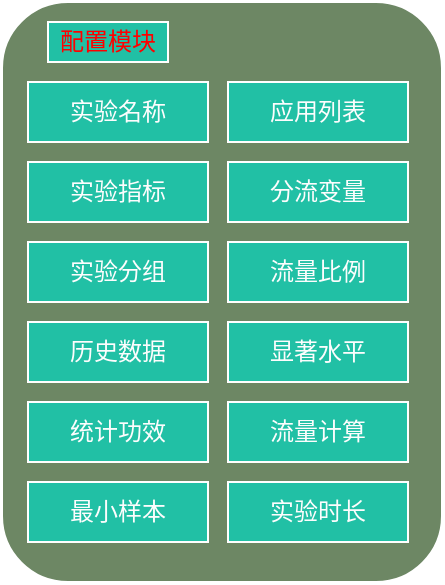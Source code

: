<mxfile version="14.6.13" type="github">
  <diagram id="2mGwdzLx8Ha6aLXs8T1y" name="Page-1">
    <mxGraphModel dx="1426" dy="914" grid="1" gridSize="10" guides="1" tooltips="1" connect="1" arrows="1" fold="1" page="1" pageScale="1" pageWidth="827" pageHeight="1169" math="0" shadow="0">
      <root>
        <mxCell id="0" />
        <mxCell id="1" parent="0" />
        <mxCell id="-Br32BE-vh_sqY5txvh9-13" value="" style="rounded=1;whiteSpace=wrap;html=1;fillColor=#6d8764;fontColor=#ffffff;strokeColor=#FFFFFF;" vertex="1" parent="1">
          <mxGeometry x="167" y="190" width="220" height="290" as="geometry" />
        </mxCell>
        <mxCell id="-Br32BE-vh_sqY5txvh9-1" value="实验名称" style="rounded=0;whiteSpace=wrap;html=1;fillColor=#21C0A5;fontColor=#FDFDFD;strokeColor=#FFFFFF;" vertex="1" parent="1">
          <mxGeometry x="180" y="230" width="90" height="30" as="geometry" />
        </mxCell>
        <mxCell id="-Br32BE-vh_sqY5txvh9-2" value="实验时长" style="rounded=0;whiteSpace=wrap;html=1;fillColor=#21C0A5;fontColor=#FDFDFD;strokeColor=#FFFFFF;" vertex="1" parent="1">
          <mxGeometry x="280" y="430" width="90" height="30" as="geometry" />
        </mxCell>
        <mxCell id="-Br32BE-vh_sqY5txvh9-3" value="应用列表" style="rounded=0;whiteSpace=wrap;html=1;fillColor=#21C0A5;fontColor=#FDFDFD;strokeColor=#FFFFFF;" vertex="1" parent="1">
          <mxGeometry x="280" y="230" width="90" height="30" as="geometry" />
        </mxCell>
        <mxCell id="-Br32BE-vh_sqY5txvh9-4" value="实验指标" style="rounded=0;whiteSpace=wrap;html=1;fillColor=#21C0A5;fontColor=#FDFDFD;strokeColor=#FFFFFF;" vertex="1" parent="1">
          <mxGeometry x="180" y="270" width="90" height="30" as="geometry" />
        </mxCell>
        <mxCell id="-Br32BE-vh_sqY5txvh9-5" value="分流变量" style="rounded=0;whiteSpace=wrap;html=1;fillColor=#21C0A5;fontColor=#FDFDFD;strokeColor=#FFFFFF;" vertex="1" parent="1">
          <mxGeometry x="280" y="270" width="90" height="30" as="geometry" />
        </mxCell>
        <mxCell id="-Br32BE-vh_sqY5txvh9-6" value="流量计算" style="rounded=0;whiteSpace=wrap;html=1;fillColor=#21C0A5;fontColor=#FDFDFD;strokeColor=#FFFFFF;" vertex="1" parent="1">
          <mxGeometry x="280" y="390" width="90" height="30" as="geometry" />
        </mxCell>
        <mxCell id="-Br32BE-vh_sqY5txvh9-7" value="流量比例" style="rounded=0;whiteSpace=wrap;html=1;fillColor=#21C0A5;fontColor=#FDFDFD;strokeColor=#FFFFFF;" vertex="1" parent="1">
          <mxGeometry x="280" y="310" width="90" height="30" as="geometry" />
        </mxCell>
        <mxCell id="-Br32BE-vh_sqY5txvh9-8" value="实验分组" style="rounded=0;whiteSpace=wrap;html=1;fillColor=#21C0A5;fontColor=#FDFDFD;strokeColor=#FFFFFF;" vertex="1" parent="1">
          <mxGeometry x="180" y="310" width="90" height="30" as="geometry" />
        </mxCell>
        <mxCell id="-Br32BE-vh_sqY5txvh9-9" value="最小样本" style="rounded=0;whiteSpace=wrap;html=1;fillColor=#21C0A5;fontColor=#FDFDFD;strokeColor=#FFFFFF;" vertex="1" parent="1">
          <mxGeometry x="180" y="430" width="90" height="30" as="geometry" />
        </mxCell>
        <mxCell id="-Br32BE-vh_sqY5txvh9-10" value="历史数据" style="rounded=0;whiteSpace=wrap;html=1;fillColor=#21C0A5;fontColor=#FDFDFD;strokeColor=#FFFFFF;" vertex="1" parent="1">
          <mxGeometry x="180" y="350" width="90" height="30" as="geometry" />
        </mxCell>
        <mxCell id="-Br32BE-vh_sqY5txvh9-11" value="显著水平" style="rounded=0;whiteSpace=wrap;html=1;fillColor=#21C0A5;fontColor=#FDFDFD;strokeColor=#FFFFFF;" vertex="1" parent="1">
          <mxGeometry x="280" y="350" width="90" height="30" as="geometry" />
        </mxCell>
        <mxCell id="-Br32BE-vh_sqY5txvh9-12" value="统计功效" style="rounded=0;whiteSpace=wrap;html=1;fillColor=#21C0A5;fontColor=#FDFDFD;strokeColor=#FFFFFF;" vertex="1" parent="1">
          <mxGeometry x="180" y="390" width="90" height="30" as="geometry" />
        </mxCell>
        <mxCell id="-Br32BE-vh_sqY5txvh9-14" value="配置模块" style="text;html=1;fillColor=#21C0A5;align=center;verticalAlign=middle;whiteSpace=wrap;rounded=0;strokeColor=#FFFFFF;fontColor=#FF0000;" vertex="1" parent="1">
          <mxGeometry x="190" y="200" width="60" height="20" as="geometry" />
        </mxCell>
      </root>
    </mxGraphModel>
  </diagram>
</mxfile>
